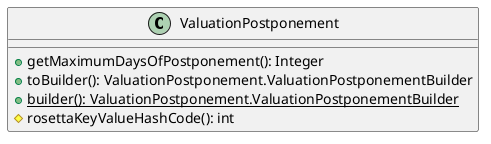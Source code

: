 @startuml

    class ValuationPostponement [[ValuationPostponement.html]] {
        +getMaximumDaysOfPostponement(): Integer
        +toBuilder(): ValuationPostponement.ValuationPostponementBuilder
        {static} +builder(): ValuationPostponement.ValuationPostponementBuilder
        #rosettaKeyValueHashCode(): int
    }

@enduml
